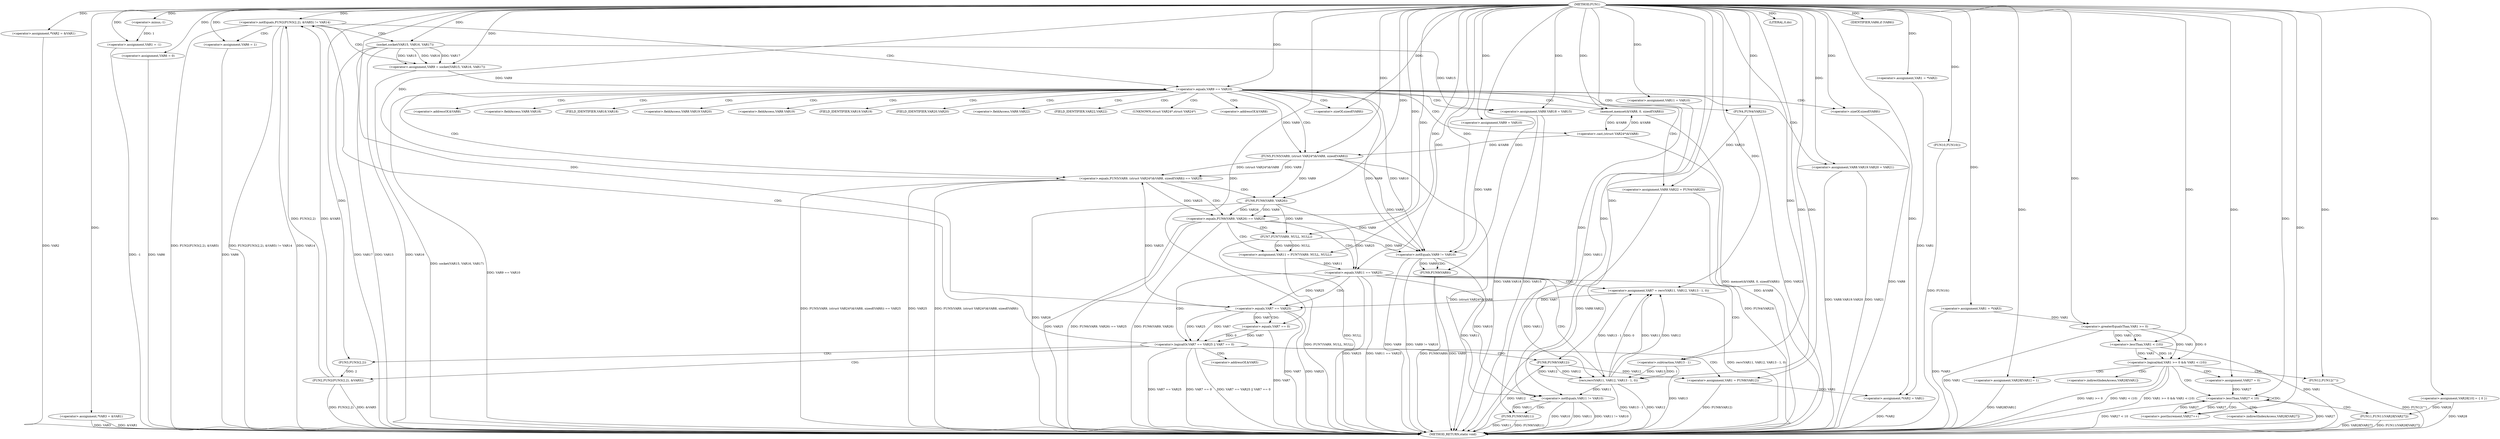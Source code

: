 digraph FUN1 {  
"1000100" [label = "(METHOD,FUN1)" ]
"1000314" [label = "(METHOD_RETURN,static void)" ]
"1000104" [label = "(<operator>.assignment,*VAR2 = &VAR1)" ]
"1000109" [label = "(<operator>.assignment,*VAR3 = &VAR1)" ]
"1000113" [label = "(<operator>.assignment,VAR1 = -1)" ]
"1000115" [label = "(<operator>.minus,-1)" ]
"1000119" [label = "(<operator>.assignment,VAR1 = *VAR2)" ]
"1000126" [label = "(<operator>.assignment,VAR6 = 0)" ]
"1000132" [label = "(<operator>.assignment,VAR9 = VAR10)" ]
"1000136" [label = "(<operator>.assignment,VAR11 = VAR10)" ]
"1000143" [label = "(<operator>.notEquals,FUN2(FUN3(2,2), &VAR5) != VAR14)" ]
"1000144" [label = "(FUN2,FUN2(FUN3(2,2), &VAR5))" ]
"1000145" [label = "(FUN3,FUN3(2,2))" ]
"1000153" [label = "(<operator>.assignment,VAR6 = 1)" ]
"1000156" [label = "(<operator>.assignment,VAR9 = socket(VAR15, VAR16, VAR17))" ]
"1000158" [label = "(socket,socket(VAR15, VAR16, VAR17))" ]
"1000163" [label = "(<operator>.equals,VAR9 == VAR10)" ]
"1000168" [label = "(memset,memset(&VAR8, 0, sizeof(VAR8)))" ]
"1000172" [label = "(<operator>.sizeOf,sizeof(VAR8))" ]
"1000174" [label = "(<operator>.assignment,VAR8.VAR18 = VAR15)" ]
"1000179" [label = "(<operator>.assignment,VAR8.VAR19.VAR20 = VAR21)" ]
"1000186" [label = "(<operator>.assignment,VAR8.VAR22 = FUN4(VAR23))" ]
"1000190" [label = "(FUN4,FUN4(VAR23))" ]
"1000193" [label = "(<operator>.equals,FUN5(VAR9, (struct VAR24*)&VAR8, sizeof(VAR8)) == VAR25)" ]
"1000194" [label = "(FUN5,FUN5(VAR9, (struct VAR24*)&VAR8, sizeof(VAR8)))" ]
"1000196" [label = "(<operator>.cast,(struct VAR24*)&VAR8)" ]
"1000200" [label = "(<operator>.sizeOf,sizeof(VAR8))" ]
"1000206" [label = "(<operator>.equals,FUN6(VAR9, VAR26) == VAR25)" ]
"1000207" [label = "(FUN6,FUN6(VAR9, VAR26))" ]
"1000213" [label = "(<operator>.assignment,VAR11 = FUN7(VAR9, NULL, NULL))" ]
"1000215" [label = "(FUN7,FUN7(VAR9, NULL, NULL))" ]
"1000220" [label = "(<operator>.equals,VAR11 == VAR25)" ]
"1000225" [label = "(<operator>.assignment,VAR7 = recv(VAR11, VAR12, VAR13 - 1, 0))" ]
"1000227" [label = "(recv,recv(VAR11, VAR12, VAR13 - 1, 0))" ]
"1000230" [label = "(<operator>.subtraction,VAR13 - 1)" ]
"1000235" [label = "(<operator>.logicalOr,VAR7 == VAR25 || VAR7 == 0)" ]
"1000236" [label = "(<operator>.equals,VAR7 == VAR25)" ]
"1000239" [label = "(<operator>.equals,VAR7 == 0)" ]
"1000244" [label = "(<operator>.assignment,VAR1 = FUN8(VAR12))" ]
"1000246" [label = "(FUN8,FUN8(VAR12))" ]
"1000248" [label = "(LITERAL,0,do)" ]
"1000250" [label = "(<operator>.notEquals,VAR9 != VAR10)" ]
"1000254" [label = "(FUN9,FUN9(VAR9))" ]
"1000257" [label = "(<operator>.notEquals,VAR11 != VAR10)" ]
"1000261" [label = "(FUN9,FUN9(VAR11))" ]
"1000264" [label = "(IDENTIFIER,VAR6,if (VAR6))" ]
"1000266" [label = "(FUN10,FUN10())" ]
"1000267" [label = "(<operator>.assignment,*VAR2 = VAR1)" ]
"1000273" [label = "(<operator>.assignment,VAR1 = *VAR3)" ]
"1000280" [label = "(<operator>.assignment,VAR28[10] = { 0 })" ]
"1000283" [label = "(<operator>.logicalAnd,VAR1 >= 0 && VAR1 < (10))" ]
"1000284" [label = "(<operator>.greaterEqualsThan,VAR1 >= 0)" ]
"1000287" [label = "(<operator>.lessThan,VAR1 < (10))" ]
"1000291" [label = "(<operator>.assignment,VAR28[VAR1] = 1)" ]
"1000297" [label = "(<operator>.assignment,VAR27 = 0)" ]
"1000300" [label = "(<operator>.lessThan,VAR27 < 10)" ]
"1000303" [label = "(<operator>.postIncrement,VAR27++)" ]
"1000306" [label = "(FUN11,FUN11(VAR28[VAR27]))" ]
"1000312" [label = "(FUN12,FUN12(\"\"))" ]
"1000148" [label = "(<operator>.addressOf,&VAR5)" ]
"1000169" [label = "(<operator>.addressOf,&VAR8)" ]
"1000175" [label = "(<operator>.fieldAccess,VAR8.VAR18)" ]
"1000177" [label = "(FIELD_IDENTIFIER,VAR18,VAR18)" ]
"1000180" [label = "(<operator>.fieldAccess,VAR8.VAR19.VAR20)" ]
"1000181" [label = "(<operator>.fieldAccess,VAR8.VAR19)" ]
"1000183" [label = "(FIELD_IDENTIFIER,VAR19,VAR19)" ]
"1000184" [label = "(FIELD_IDENTIFIER,VAR20,VAR20)" ]
"1000187" [label = "(<operator>.fieldAccess,VAR8.VAR22)" ]
"1000189" [label = "(FIELD_IDENTIFIER,VAR22,VAR22)" ]
"1000197" [label = "(UNKNOWN,struct VAR24*,struct VAR24*)" ]
"1000198" [label = "(<operator>.addressOf,&VAR8)" ]
"1000292" [label = "(<operator>.indirectIndexAccess,VAR28[VAR1])" ]
"1000307" [label = "(<operator>.indirectIndexAccess,VAR28[VAR27])" ]
  "1000179" -> "1000314"  [ label = "DDG: VAR21"] 
  "1000104" -> "1000314"  [ label = "DDG: VAR2"] 
  "1000300" -> "1000314"  [ label = "DDG: VAR27"] 
  "1000230" -> "1000314"  [ label = "DDG: VAR13"] 
  "1000300" -> "1000314"  [ label = "DDG: VAR27 < 10"] 
  "1000257" -> "1000314"  [ label = "DDG: VAR10"] 
  "1000174" -> "1000314"  [ label = "DDG: VAR15"] 
  "1000158" -> "1000314"  [ label = "DDG: VAR15"] 
  "1000168" -> "1000314"  [ label = "DDG: memset(&VAR8, 0, sizeof(VAR8))"] 
  "1000186" -> "1000314"  [ label = "DDG: VAR8.VAR22"] 
  "1000312" -> "1000314"  [ label = "DDG: FUN12(\"\")"] 
  "1000250" -> "1000314"  [ label = "DDG: VAR9"] 
  "1000193" -> "1000314"  [ label = "DDG: FUN5(VAR9, (struct VAR24*)&VAR8, sizeof(VAR8))"] 
  "1000200" -> "1000314"  [ label = "DDG: VAR8"] 
  "1000225" -> "1000314"  [ label = "DDG: recv(VAR11, VAR12, VAR13 - 1, 0)"] 
  "1000291" -> "1000314"  [ label = "DDG: VAR28[VAR1]"] 
  "1000236" -> "1000314"  [ label = "DDG: VAR7"] 
  "1000207" -> "1000314"  [ label = "DDG: VAR26"] 
  "1000284" -> "1000314"  [ label = "DDG: VAR1"] 
  "1000283" -> "1000314"  [ label = "DDG: VAR1 >= 0"] 
  "1000206" -> "1000314"  [ label = "DDG: VAR25"] 
  "1000235" -> "1000314"  [ label = "DDG: VAR7 == VAR25"] 
  "1000235" -> "1000314"  [ label = "DDG: VAR7 == 0"] 
  "1000273" -> "1000314"  [ label = "DDG: *VAR3"] 
  "1000235" -> "1000314"  [ label = "DDG: VAR7 == VAR25 || VAR7 == 0"] 
  "1000186" -> "1000314"  [ label = "DDG: FUN4(VAR23)"] 
  "1000283" -> "1000314"  [ label = "DDG: VAR1 < (10)"] 
  "1000254" -> "1000314"  [ label = "DDG: VAR9"] 
  "1000239" -> "1000314"  [ label = "DDG: VAR7"] 
  "1000215" -> "1000314"  [ label = "DDG: NULL"] 
  "1000236" -> "1000314"  [ label = "DDG: VAR25"] 
  "1000158" -> "1000314"  [ label = "DDG: VAR16"] 
  "1000254" -> "1000314"  [ label = "DDG: FUN9(VAR9)"] 
  "1000206" -> "1000314"  [ label = "DDG: FUN6(VAR9, VAR26) == VAR25"] 
  "1000306" -> "1000314"  [ label = "DDG: VAR28[VAR27]"] 
  "1000267" -> "1000314"  [ label = "DDG: *VAR2"] 
  "1000227" -> "1000314"  [ label = "DDG: VAR12"] 
  "1000156" -> "1000314"  [ label = "DDG: socket(VAR15, VAR16, VAR17)"] 
  "1000143" -> "1000314"  [ label = "DDG: FUN2(FUN3(2,2), &VAR5)"] 
  "1000190" -> "1000314"  [ label = "DDG: VAR23"] 
  "1000113" -> "1000314"  [ label = "DDG: -1"] 
  "1000179" -> "1000314"  [ label = "DDG: VAR8.VAR19.VAR20"] 
  "1000220" -> "1000314"  [ label = "DDG: VAR25"] 
  "1000144" -> "1000314"  [ label = "DDG: &VAR5"] 
  "1000257" -> "1000314"  [ label = "DDG: VAR11"] 
  "1000306" -> "1000314"  [ label = "DDG: FUN11(VAR28[VAR27])"] 
  "1000206" -> "1000314"  [ label = "DDG: FUN6(VAR9, VAR26)"] 
  "1000126" -> "1000314"  [ label = "DDG: VAR6"] 
  "1000266" -> "1000314"  [ label = "DDG: FUN10()"] 
  "1000261" -> "1000314"  [ label = "DDG: VAR11"] 
  "1000153" -> "1000314"  [ label = "DDG: VAR6"] 
  "1000193" -> "1000314"  [ label = "DDG: FUN5(VAR9, (struct VAR24*)&VAR8, sizeof(VAR8)) == VAR25"] 
  "1000280" -> "1000314"  [ label = "DDG: VAR28"] 
  "1000109" -> "1000314"  [ label = "DDG: VAR3"] 
  "1000144" -> "1000314"  [ label = "DDG: FUN3(2,2)"] 
  "1000287" -> "1000314"  [ label = "DDG: VAR1"] 
  "1000220" -> "1000314"  [ label = "DDG: VAR11 == VAR25"] 
  "1000143" -> "1000314"  [ label = "DDG: FUN2(FUN3(2,2), &VAR5) != VAR14"] 
  "1000227" -> "1000314"  [ label = "DDG: VAR13 - 1"] 
  "1000213" -> "1000314"  [ label = "DDG: FUN7(VAR9, NULL, NULL)"] 
  "1000143" -> "1000314"  [ label = "DDG: VAR14"] 
  "1000257" -> "1000314"  [ label = "DDG: VAR11 != VAR10"] 
  "1000261" -> "1000314"  [ label = "DDG: FUN9(VAR11)"] 
  "1000250" -> "1000314"  [ label = "DDG: VAR9 != VAR10"] 
  "1000163" -> "1000314"  [ label = "DDG: VAR9 == VAR10"] 
  "1000194" -> "1000314"  [ label = "DDG: (struct VAR24*)&VAR8"] 
  "1000244" -> "1000314"  [ label = "DDG: FUN8(VAR12)"] 
  "1000283" -> "1000314"  [ label = "DDG: VAR1 >= 0 && VAR1 < (10)"] 
  "1000109" -> "1000314"  [ label = "DDG: &VAR1"] 
  "1000158" -> "1000314"  [ label = "DDG: VAR17"] 
  "1000174" -> "1000314"  [ label = "DDG: VAR8.VAR18"] 
  "1000246" -> "1000314"  [ label = "DDG: VAR12"] 
  "1000193" -> "1000314"  [ label = "DDG: VAR25"] 
  "1000196" -> "1000314"  [ label = "DDG: &VAR8"] 
  "1000100" -> "1000104"  [ label = "DDG: "] 
  "1000100" -> "1000109"  [ label = "DDG: "] 
  "1000115" -> "1000113"  [ label = "DDG: 1"] 
  "1000100" -> "1000113"  [ label = "DDG: "] 
  "1000100" -> "1000115"  [ label = "DDG: "] 
  "1000100" -> "1000119"  [ label = "DDG: "] 
  "1000100" -> "1000126"  [ label = "DDG: "] 
  "1000100" -> "1000132"  [ label = "DDG: "] 
  "1000100" -> "1000136"  [ label = "DDG: "] 
  "1000144" -> "1000143"  [ label = "DDG: FUN3(2,2)"] 
  "1000144" -> "1000143"  [ label = "DDG: &VAR5"] 
  "1000145" -> "1000144"  [ label = "DDG: 2"] 
  "1000100" -> "1000145"  [ label = "DDG: "] 
  "1000100" -> "1000143"  [ label = "DDG: "] 
  "1000100" -> "1000153"  [ label = "DDG: "] 
  "1000158" -> "1000156"  [ label = "DDG: VAR15"] 
  "1000158" -> "1000156"  [ label = "DDG: VAR16"] 
  "1000158" -> "1000156"  [ label = "DDG: VAR17"] 
  "1000100" -> "1000156"  [ label = "DDG: "] 
  "1000100" -> "1000158"  [ label = "DDG: "] 
  "1000156" -> "1000163"  [ label = "DDG: VAR9"] 
  "1000100" -> "1000163"  [ label = "DDG: "] 
  "1000196" -> "1000168"  [ label = "DDG: &VAR8"] 
  "1000100" -> "1000168"  [ label = "DDG: "] 
  "1000100" -> "1000172"  [ label = "DDG: "] 
  "1000158" -> "1000174"  [ label = "DDG: VAR15"] 
  "1000100" -> "1000174"  [ label = "DDG: "] 
  "1000100" -> "1000179"  [ label = "DDG: "] 
  "1000190" -> "1000186"  [ label = "DDG: VAR23"] 
  "1000100" -> "1000190"  [ label = "DDG: "] 
  "1000194" -> "1000193"  [ label = "DDG: VAR9"] 
  "1000194" -> "1000193"  [ label = "DDG: (struct VAR24*)&VAR8"] 
  "1000163" -> "1000194"  [ label = "DDG: VAR9"] 
  "1000100" -> "1000194"  [ label = "DDG: "] 
  "1000196" -> "1000194"  [ label = "DDG: &VAR8"] 
  "1000168" -> "1000196"  [ label = "DDG: &VAR8"] 
  "1000100" -> "1000200"  [ label = "DDG: "] 
  "1000236" -> "1000193"  [ label = "DDG: VAR25"] 
  "1000100" -> "1000193"  [ label = "DDG: "] 
  "1000207" -> "1000206"  [ label = "DDG: VAR9"] 
  "1000207" -> "1000206"  [ label = "DDG: VAR26"] 
  "1000194" -> "1000207"  [ label = "DDG: VAR9"] 
  "1000100" -> "1000207"  [ label = "DDG: "] 
  "1000193" -> "1000206"  [ label = "DDG: VAR25"] 
  "1000100" -> "1000206"  [ label = "DDG: "] 
  "1000215" -> "1000213"  [ label = "DDG: VAR9"] 
  "1000215" -> "1000213"  [ label = "DDG: NULL"] 
  "1000100" -> "1000213"  [ label = "DDG: "] 
  "1000207" -> "1000215"  [ label = "DDG: VAR9"] 
  "1000100" -> "1000215"  [ label = "DDG: "] 
  "1000213" -> "1000220"  [ label = "DDG: VAR11"] 
  "1000100" -> "1000220"  [ label = "DDG: "] 
  "1000206" -> "1000220"  [ label = "DDG: VAR25"] 
  "1000227" -> "1000225"  [ label = "DDG: VAR11"] 
  "1000227" -> "1000225"  [ label = "DDG: VAR12"] 
  "1000227" -> "1000225"  [ label = "DDG: VAR13 - 1"] 
  "1000227" -> "1000225"  [ label = "DDG: 0"] 
  "1000100" -> "1000225"  [ label = "DDG: "] 
  "1000220" -> "1000227"  [ label = "DDG: VAR11"] 
  "1000100" -> "1000227"  [ label = "DDG: "] 
  "1000246" -> "1000227"  [ label = "DDG: VAR12"] 
  "1000230" -> "1000227"  [ label = "DDG: VAR13"] 
  "1000230" -> "1000227"  [ label = "DDG: 1"] 
  "1000100" -> "1000230"  [ label = "DDG: "] 
  "1000236" -> "1000235"  [ label = "DDG: VAR7"] 
  "1000236" -> "1000235"  [ label = "DDG: VAR25"] 
  "1000225" -> "1000236"  [ label = "DDG: VAR7"] 
  "1000100" -> "1000236"  [ label = "DDG: "] 
  "1000220" -> "1000236"  [ label = "DDG: VAR25"] 
  "1000239" -> "1000235"  [ label = "DDG: VAR7"] 
  "1000239" -> "1000235"  [ label = "DDG: 0"] 
  "1000236" -> "1000239"  [ label = "DDG: VAR7"] 
  "1000100" -> "1000239"  [ label = "DDG: "] 
  "1000246" -> "1000244"  [ label = "DDG: VAR12"] 
  "1000100" -> "1000244"  [ label = "DDG: "] 
  "1000227" -> "1000246"  [ label = "DDG: VAR12"] 
  "1000100" -> "1000246"  [ label = "DDG: "] 
  "1000100" -> "1000248"  [ label = "DDG: "] 
  "1000163" -> "1000250"  [ label = "DDG: VAR9"] 
  "1000215" -> "1000250"  [ label = "DDG: VAR9"] 
  "1000194" -> "1000250"  [ label = "DDG: VAR9"] 
  "1000207" -> "1000250"  [ label = "DDG: VAR9"] 
  "1000132" -> "1000250"  [ label = "DDG: VAR9"] 
  "1000100" -> "1000250"  [ label = "DDG: "] 
  "1000163" -> "1000250"  [ label = "DDG: VAR10"] 
  "1000250" -> "1000254"  [ label = "DDG: VAR9"] 
  "1000100" -> "1000254"  [ label = "DDG: "] 
  "1000220" -> "1000257"  [ label = "DDG: VAR11"] 
  "1000227" -> "1000257"  [ label = "DDG: VAR11"] 
  "1000136" -> "1000257"  [ label = "DDG: VAR11"] 
  "1000100" -> "1000257"  [ label = "DDG: "] 
  "1000250" -> "1000257"  [ label = "DDG: VAR10"] 
  "1000257" -> "1000261"  [ label = "DDG: VAR11"] 
  "1000100" -> "1000261"  [ label = "DDG: "] 
  "1000100" -> "1000264"  [ label = "DDG: "] 
  "1000100" -> "1000266"  [ label = "DDG: "] 
  "1000119" -> "1000267"  [ label = "DDG: VAR1"] 
  "1000244" -> "1000267"  [ label = "DDG: VAR1"] 
  "1000100" -> "1000267"  [ label = "DDG: "] 
  "1000100" -> "1000273"  [ label = "DDG: "] 
  "1000100" -> "1000280"  [ label = "DDG: "] 
  "1000284" -> "1000283"  [ label = "DDG: VAR1"] 
  "1000284" -> "1000283"  [ label = "DDG: 0"] 
  "1000273" -> "1000284"  [ label = "DDG: VAR1"] 
  "1000100" -> "1000284"  [ label = "DDG: "] 
  "1000287" -> "1000283"  [ label = "DDG: VAR1"] 
  "1000287" -> "1000283"  [ label = "DDG: 10"] 
  "1000284" -> "1000287"  [ label = "DDG: VAR1"] 
  "1000100" -> "1000287"  [ label = "DDG: "] 
  "1000100" -> "1000291"  [ label = "DDG: "] 
  "1000100" -> "1000297"  [ label = "DDG: "] 
  "1000297" -> "1000300"  [ label = "DDG: VAR27"] 
  "1000303" -> "1000300"  [ label = "DDG: VAR27"] 
  "1000100" -> "1000300"  [ label = "DDG: "] 
  "1000300" -> "1000303"  [ label = "DDG: VAR27"] 
  "1000100" -> "1000303"  [ label = "DDG: "] 
  "1000280" -> "1000306"  [ label = "DDG: VAR28"] 
  "1000100" -> "1000312"  [ label = "DDG: "] 
  "1000143" -> "1000156"  [ label = "CDG: "] 
  "1000143" -> "1000153"  [ label = "CDG: "] 
  "1000143" -> "1000163"  [ label = "CDG: "] 
  "1000143" -> "1000158"  [ label = "CDG: "] 
  "1000163" -> "1000200"  [ label = "CDG: "] 
  "1000163" -> "1000174"  [ label = "CDG: "] 
  "1000163" -> "1000197"  [ label = "CDG: "] 
  "1000163" -> "1000180"  [ label = "CDG: "] 
  "1000163" -> "1000183"  [ label = "CDG: "] 
  "1000163" -> "1000190"  [ label = "CDG: "] 
  "1000163" -> "1000175"  [ label = "CDG: "] 
  "1000163" -> "1000179"  [ label = "CDG: "] 
  "1000163" -> "1000194"  [ label = "CDG: "] 
  "1000163" -> "1000198"  [ label = "CDG: "] 
  "1000163" -> "1000187"  [ label = "CDG: "] 
  "1000163" -> "1000186"  [ label = "CDG: "] 
  "1000163" -> "1000172"  [ label = "CDG: "] 
  "1000163" -> "1000189"  [ label = "CDG: "] 
  "1000163" -> "1000169"  [ label = "CDG: "] 
  "1000163" -> "1000196"  [ label = "CDG: "] 
  "1000163" -> "1000168"  [ label = "CDG: "] 
  "1000163" -> "1000193"  [ label = "CDG: "] 
  "1000163" -> "1000184"  [ label = "CDG: "] 
  "1000163" -> "1000177"  [ label = "CDG: "] 
  "1000163" -> "1000181"  [ label = "CDG: "] 
  "1000193" -> "1000206"  [ label = "CDG: "] 
  "1000193" -> "1000207"  [ label = "CDG: "] 
  "1000206" -> "1000220"  [ label = "CDG: "] 
  "1000206" -> "1000213"  [ label = "CDG: "] 
  "1000206" -> "1000215"  [ label = "CDG: "] 
  "1000220" -> "1000227"  [ label = "CDG: "] 
  "1000220" -> "1000236"  [ label = "CDG: "] 
  "1000220" -> "1000235"  [ label = "CDG: "] 
  "1000220" -> "1000230"  [ label = "CDG: "] 
  "1000220" -> "1000225"  [ label = "CDG: "] 
  "1000235" -> "1000244"  [ label = "CDG: "] 
  "1000235" -> "1000246"  [ label = "CDG: "] 
  "1000235" -> "1000148"  [ label = "CDG: "] 
  "1000235" -> "1000144"  [ label = "CDG: "] 
  "1000235" -> "1000145"  [ label = "CDG: "] 
  "1000235" -> "1000143"  [ label = "CDG: "] 
  "1000236" -> "1000239"  [ label = "CDG: "] 
  "1000250" -> "1000254"  [ label = "CDG: "] 
  "1000257" -> "1000261"  [ label = "CDG: "] 
  "1000283" -> "1000312"  [ label = "CDG: "] 
  "1000283" -> "1000291"  [ label = "CDG: "] 
  "1000283" -> "1000300"  [ label = "CDG: "] 
  "1000283" -> "1000292"  [ label = "CDG: "] 
  "1000283" -> "1000297"  [ label = "CDG: "] 
  "1000284" -> "1000287"  [ label = "CDG: "] 
  "1000300" -> "1000300"  [ label = "CDG: "] 
  "1000300" -> "1000303"  [ label = "CDG: "] 
  "1000300" -> "1000307"  [ label = "CDG: "] 
  "1000300" -> "1000306"  [ label = "CDG: "] 
}
